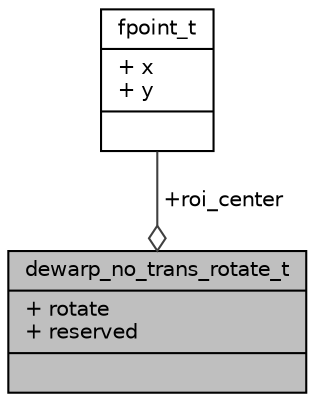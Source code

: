 digraph "dewarp_no_trans_rotate_t"
{
 // INTERACTIVE_SVG=YES
 // LATEX_PDF_SIZE
  bgcolor="transparent";
  edge [fontname="Helvetica",fontsize="10",labelfontname="Helvetica",labelfontsize="10"];
  node [fontname="Helvetica",fontsize="10",shape=record];
  Node1 [label="{dewarp_no_trans_rotate_t\n|+ rotate\l+ reserved\l|}",height=0.2,width=0.4,color="black", fillcolor="grey75", style="filled", fontcolor="black",tooltip="fisheye no tranform rotate parameters."];
  Node2 -> Node1 [color="grey25",fontsize="10",style="solid",label=" +roi_center" ,arrowhead="odiamond",fontname="Helvetica"];
  Node2 [label="{fpoint_t\n|+ x\l+ y\l|}",height=0.2,width=0.4,color="black",URL="$de/dc8/structfpoint__t.html",tooltip="point coordinate value in float."];
}
